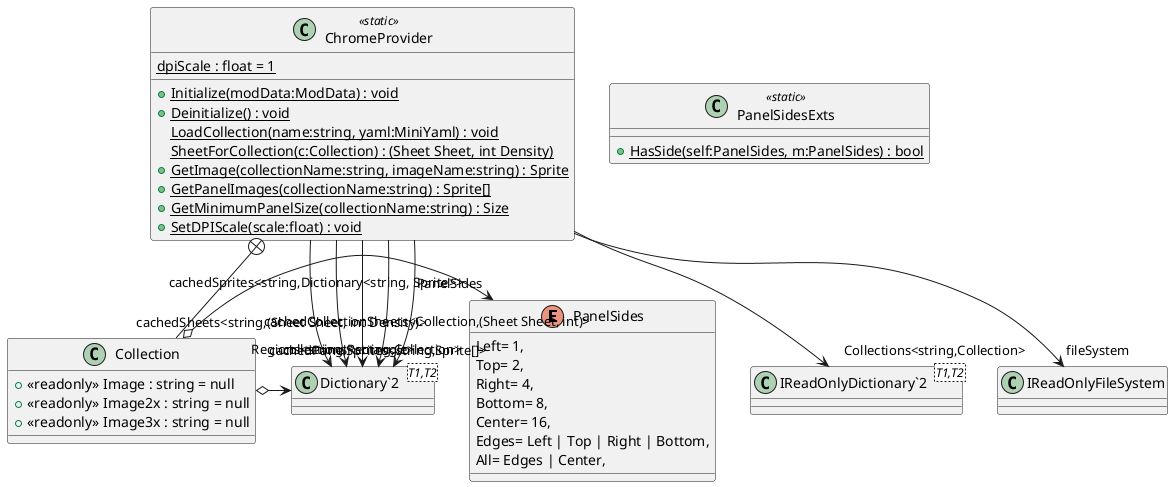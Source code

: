 @startuml
enum PanelSides {
    Left= 1,
    Top= 2,
    Right= 4,
    Bottom= 8,
    Center= 16,
    Edges= Left | Top | Right | Bottom,
    All= Edges | Center,
}
class PanelSidesExts <<static>> {
    + {static} HasSide(self:PanelSides, m:PanelSides) : bool
}
class ChromeProvider <<static>> {
    {static} dpiScale : float = 1
    + {static} Initialize(modData:ModData) : void
    + {static} Deinitialize() : void
    {static} LoadCollection(name:string, yaml:MiniYaml) : void
    {static} SheetForCollection(c:Collection) : (Sheet Sheet, int Density)
    + {static} GetImage(collectionName:string, imageName:string) : Sprite
    + {static} GetPanelImages(collectionName:string) : Sprite[]
    + {static} GetMinimumPanelSize(collectionName:string) : Size
    + {static} SetDPIScale(scale:float) : void
}
class Collection {
    + <<readonly>> Image : string = null
    + <<readonly>> Image2x : string = null
    + <<readonly>> Image3x : string = null
}
class "IReadOnlyDictionary`2"<T1,T2> {
}
class "Dictionary`2"<T1,T2> {
}
ChromeProvider --> "Collections<string,Collection>" "IReadOnlyDictionary`2"
ChromeProvider --> "collections<string,Collection>" "Dictionary`2"
ChromeProvider --> "cachedSheets<string,(Sheet Sheet, int Density)>" "Dictionary`2"
ChromeProvider --> "cachedSprites<string,Dictionary<string, Sprite>>" "Dictionary`2"
ChromeProvider --> "cachedPanelSprites<string,Sprite[]>" "Dictionary`2"
ChromeProvider --> "cachedCollectionSheets<Collection,(Sheet Sheet, int)>" "Dictionary`2"
ChromeProvider --> "fileSystem" IReadOnlyFileSystem
ChromeProvider +-- Collection
Collection o-> "PanelSides" PanelSides
Collection o-> "Regions<string,Rectangle>" "Dictionary`2"
@enduml
